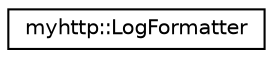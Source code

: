 digraph "Graphical Class Hierarchy"
{
 // LATEX_PDF_SIZE
  edge [fontname="Helvetica",fontsize="10",labelfontname="Helvetica",labelfontsize="10"];
  node [fontname="Helvetica",fontsize="10",shape=record];
  rankdir="LR";
  Node0 [label="myhttp::LogFormatter",height=0.2,width=0.4,color="black", fillcolor="white", style="filled",URL="$classmyhttp_1_1LogFormatter.html",tooltip="日志格式化"];
}

